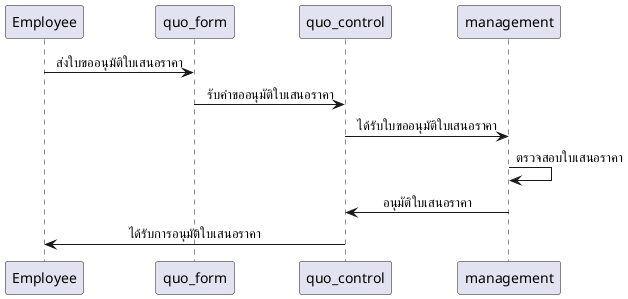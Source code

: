 @startuml quatation
skinparam sequenceMessageAlign center
participant Employee
participant quo_form
participant quo_control
participant management

Employee->quo_form:ส่งใบขออนุมัติใบเสนอราคา
quo_form->quo_control:รับคำขออนุมัติใบเสนอราคา
quo_control->management:ได้รับใบขออนุมัติใบเสนอราคา
management->management:ตรวจสอบใบเสนอราคา
management->quo_control:อนุมัติใบเสนอราคา
quo_control->Employee:ได้รับการอนุมัติใบเสนอราคา
@enduml